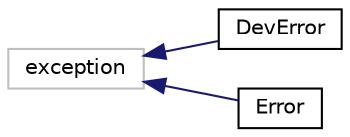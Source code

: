 digraph "Graphical Class Hierarchy"
{
  edge [fontname="Helvetica",fontsize="10",labelfontname="Helvetica",labelfontsize="10"];
  node [fontname="Helvetica",fontsize="10",shape=record];
  rankdir="LR";
  Node22 [label="exception",height=0.2,width=0.4,color="grey75", fillcolor="white", style="filled"];
  Node22 -> Node0 [dir="back",color="midnightblue",fontsize="10",style="solid",fontname="Helvetica"];
  Node0 [label="DevError",height=0.2,width=0.4,color="black", fillcolor="white", style="filled",URL="$class_dev_error.html",tooltip="Error managment for development errors, inherited from std::exception. "];
  Node22 -> Node24 [dir="back",color="midnightblue",fontsize="10",style="solid",fontname="Helvetica"];
  Node24 [label="Error",height=0.2,width=0.4,color="black", fillcolor="white", style="filled",URL="$class_error.html",tooltip="Error managment for runtime errors, inherited from std::exception. "];
}
